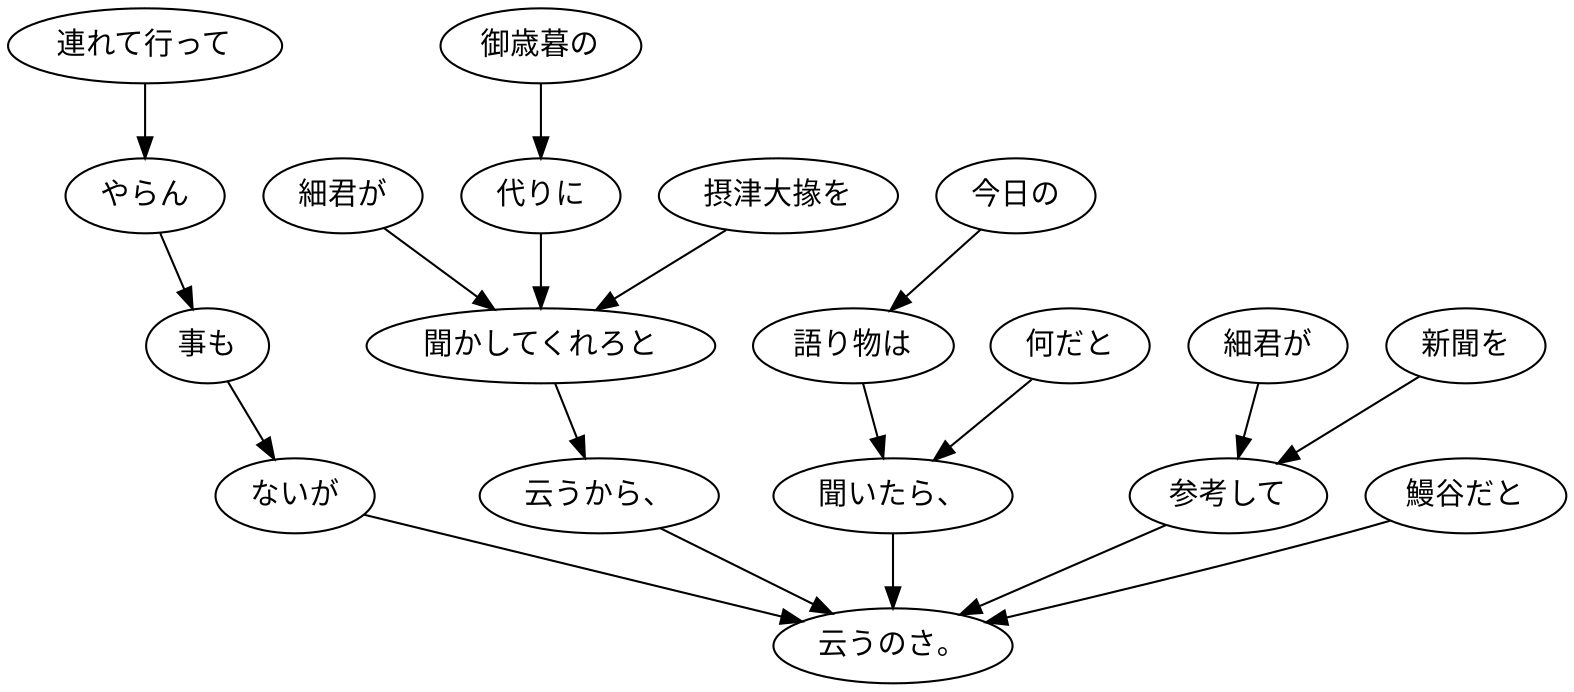 digraph graph1161 {
	node0 [label="細君が"];
	node1 [label="御歳暮の"];
	node2 [label="代りに"];
	node3 [label="摂津大掾を"];
	node4 [label="聞かしてくれろと"];
	node5 [label="云うから、"];
	node6 [label="連れて行って"];
	node7 [label="やらん"];
	node8 [label="事も"];
	node9 [label="ないが"];
	node10 [label="今日の"];
	node11 [label="語り物は"];
	node12 [label="何だと"];
	node13 [label="聞いたら、"];
	node14 [label="細君が"];
	node15 [label="新聞を"];
	node16 [label="参考して"];
	node17 [label="鰻谷だと"];
	node18 [label="云うのさ。"];
	node0 -> node4;
	node1 -> node2;
	node2 -> node4;
	node3 -> node4;
	node4 -> node5;
	node5 -> node18;
	node6 -> node7;
	node7 -> node8;
	node8 -> node9;
	node9 -> node18;
	node10 -> node11;
	node11 -> node13;
	node12 -> node13;
	node13 -> node18;
	node14 -> node16;
	node15 -> node16;
	node16 -> node18;
	node17 -> node18;
}
